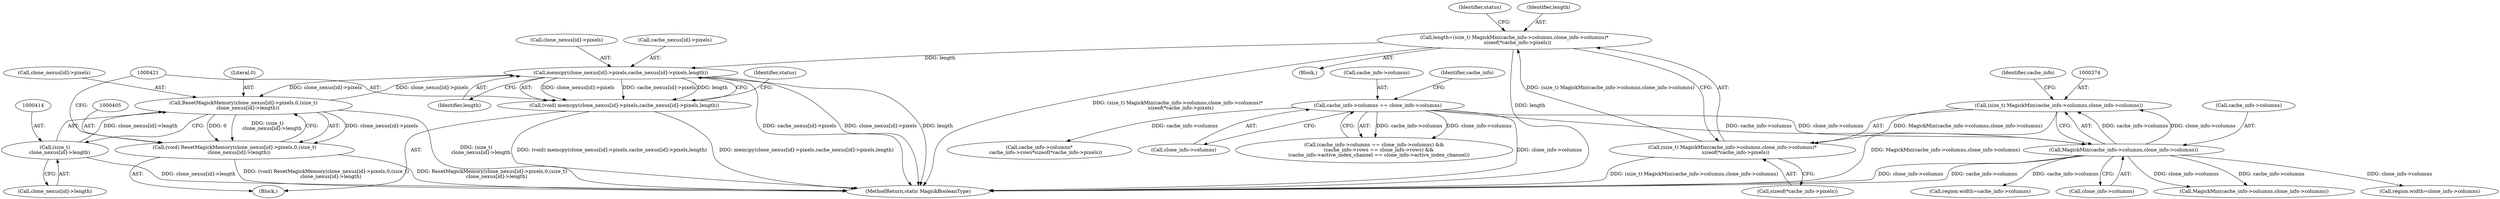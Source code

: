 digraph "0_ImageMagick_a54fe0e8600eaf3dc6fe717d3c0398001507f723@API" {
"1000422" [label="(Call,memcpy(clone_nexus[id]->pixels,cache_nexus[id]->pixels,length))"];
"1000406" [label="(Call,ResetMagickMemory(clone_nexus[id]->pixels,0,(size_t)\n      clone_nexus[id]->length))"];
"1000422" [label="(Call,memcpy(clone_nexus[id]->pixels,cache_nexus[id]->pixels,length))"];
"1000270" [label="(Call,length=(size_t) MagickMin(cache_info->columns,clone_info->columns)*\n    sizeof(*cache_info->pixels))"];
"1000272" [label="(Call,(size_t) MagickMin(cache_info->columns,clone_info->columns)*\n    sizeof(*cache_info->pixels))"];
"1000273" [label="(Call,(size_t) MagickMin(cache_info->columns,clone_info->columns))"];
"1000275" [label="(Call,MagickMin(cache_info->columns,clone_info->columns))"];
"1000166" [label="(Call,cache_info->columns == clone_info->columns)"];
"1000413" [label="(Call,(size_t)\n      clone_nexus[id]->length)"];
"1000404" [label="(Call,(void) ResetMagickMemory(clone_nexus[id]->pixels,0,(size_t)\n      clone_nexus[id]->length))"];
"1000420" [label="(Call,(void) memcpy(clone_nexus[id]->pixels,cache_nexus[id]->pixels,length))"];
"1000285" [label="(Identifier,cache_info)"];
"1000415" [label="(Call,clone_nexus[id]->length)"];
"1000412" [label="(Literal,0)"];
"1000170" [label="(Call,clone_info->columns)"];
"1000435" [label="(Identifier,status)"];
"1000166" [label="(Call,cache_info->columns == clone_info->columns)"];
"1000288" [label="(Identifier,status)"];
"1000282" [label="(Call,sizeof(*cache_info->pixels))"];
"1000460" [label="(Call,MagickMin(cache_info->columns,clone_info->columns))"];
"1000273" [label="(Call,(size_t) MagickMin(cache_info->columns,clone_info->columns))"];
"1000276" [label="(Call,cache_info->columns)"];
"1000107" [label="(Block,)"];
"1000407" [label="(Call,clone_nexus[id]->pixels)"];
"1000655" [label="(MethodReturn,static MagickBooleanType)"];
"1000270" [label="(Call,length=(size_t) MagickMin(cache_info->columns,clone_info->columns)*\n    sizeof(*cache_info->pixels))"];
"1000423" [label="(Call,clone_nexus[id]->pixels)"];
"1000275" [label="(Call,MagickMin(cache_info->columns,clone_info->columns))"];
"1000324" [label="(Call,region.width=cache_info->columns)"];
"1000404" [label="(Call,(void) ResetMagickMemory(clone_nexus[id]->pixels,0,(size_t)\n      clone_nexus[id]->length))"];
"1000303" [label="(Block,)"];
"1000271" [label="(Identifier,length)"];
"1000279" [label="(Call,clone_info->columns)"];
"1000198" [label="(Call,cache_info->columns*\n        cache_info->rows*sizeof(*cache_info->pixels))"];
"1000433" [label="(Identifier,length)"];
"1000176" [label="(Identifier,cache_info)"];
"1000272" [label="(Call,(size_t) MagickMin(cache_info->columns,clone_info->columns)*\n    sizeof(*cache_info->pixels))"];
"1000165" [label="(Call,(cache_info->columns == clone_info->columns) &&\n      (cache_info->rows == clone_info->rows) &&\n      (cache_info->active_index_channel == clone_info->active_index_channel))"];
"1000413" [label="(Call,(size_t)\n      clone_nexus[id]->length)"];
"1000406" [label="(Call,ResetMagickMemory(clone_nexus[id]->pixels,0,(size_t)\n      clone_nexus[id]->length))"];
"1000420" [label="(Call,(void) memcpy(clone_nexus[id]->pixels,cache_nexus[id]->pixels,length))"];
"1000378" [label="(Call,region.width=clone_info->columns)"];
"1000422" [label="(Call,memcpy(clone_nexus[id]->pixels,cache_nexus[id]->pixels,length))"];
"1000167" [label="(Call,cache_info->columns)"];
"1000428" [label="(Call,cache_nexus[id]->pixels)"];
"1000422" -> "1000420"  [label="AST: "];
"1000422" -> "1000433"  [label="CFG: "];
"1000423" -> "1000422"  [label="AST: "];
"1000428" -> "1000422"  [label="AST: "];
"1000433" -> "1000422"  [label="AST: "];
"1000420" -> "1000422"  [label="CFG: "];
"1000422" -> "1000655"  [label="DDG: cache_nexus[id]->pixels"];
"1000422" -> "1000655"  [label="DDG: clone_nexus[id]->pixels"];
"1000422" -> "1000655"  [label="DDG: length"];
"1000422" -> "1000406"  [label="DDG: clone_nexus[id]->pixels"];
"1000422" -> "1000420"  [label="DDG: clone_nexus[id]->pixels"];
"1000422" -> "1000420"  [label="DDG: cache_nexus[id]->pixels"];
"1000422" -> "1000420"  [label="DDG: length"];
"1000406" -> "1000422"  [label="DDG: clone_nexus[id]->pixels"];
"1000270" -> "1000422"  [label="DDG: length"];
"1000406" -> "1000404"  [label="AST: "];
"1000406" -> "1000413"  [label="CFG: "];
"1000407" -> "1000406"  [label="AST: "];
"1000412" -> "1000406"  [label="AST: "];
"1000413" -> "1000406"  [label="AST: "];
"1000404" -> "1000406"  [label="CFG: "];
"1000406" -> "1000655"  [label="DDG: (size_t)\n      clone_nexus[id]->length"];
"1000406" -> "1000404"  [label="DDG: clone_nexus[id]->pixels"];
"1000406" -> "1000404"  [label="DDG: 0"];
"1000406" -> "1000404"  [label="DDG: (size_t)\n      clone_nexus[id]->length"];
"1000413" -> "1000406"  [label="DDG: clone_nexus[id]->length"];
"1000270" -> "1000107"  [label="AST: "];
"1000270" -> "1000272"  [label="CFG: "];
"1000271" -> "1000270"  [label="AST: "];
"1000272" -> "1000270"  [label="AST: "];
"1000288" -> "1000270"  [label="CFG: "];
"1000270" -> "1000655"  [label="DDG: (size_t) MagickMin(cache_info->columns,clone_info->columns)*\n    sizeof(*cache_info->pixels)"];
"1000270" -> "1000655"  [label="DDG: length"];
"1000272" -> "1000270"  [label="DDG: (size_t) MagickMin(cache_info->columns,clone_info->columns)"];
"1000272" -> "1000282"  [label="CFG: "];
"1000273" -> "1000272"  [label="AST: "];
"1000282" -> "1000272"  [label="AST: "];
"1000272" -> "1000655"  [label="DDG: (size_t) MagickMin(cache_info->columns,clone_info->columns)"];
"1000273" -> "1000272"  [label="DDG: MagickMin(cache_info->columns,clone_info->columns)"];
"1000273" -> "1000275"  [label="CFG: "];
"1000274" -> "1000273"  [label="AST: "];
"1000275" -> "1000273"  [label="AST: "];
"1000285" -> "1000273"  [label="CFG: "];
"1000273" -> "1000655"  [label="DDG: MagickMin(cache_info->columns,clone_info->columns)"];
"1000275" -> "1000273"  [label="DDG: cache_info->columns"];
"1000275" -> "1000273"  [label="DDG: clone_info->columns"];
"1000275" -> "1000279"  [label="CFG: "];
"1000276" -> "1000275"  [label="AST: "];
"1000279" -> "1000275"  [label="AST: "];
"1000275" -> "1000655"  [label="DDG: cache_info->columns"];
"1000275" -> "1000655"  [label="DDG: clone_info->columns"];
"1000166" -> "1000275"  [label="DDG: cache_info->columns"];
"1000166" -> "1000275"  [label="DDG: clone_info->columns"];
"1000275" -> "1000324"  [label="DDG: cache_info->columns"];
"1000275" -> "1000378"  [label="DDG: clone_info->columns"];
"1000275" -> "1000460"  [label="DDG: cache_info->columns"];
"1000275" -> "1000460"  [label="DDG: clone_info->columns"];
"1000166" -> "1000165"  [label="AST: "];
"1000166" -> "1000170"  [label="CFG: "];
"1000167" -> "1000166"  [label="AST: "];
"1000170" -> "1000166"  [label="AST: "];
"1000176" -> "1000166"  [label="CFG: "];
"1000165" -> "1000166"  [label="CFG: "];
"1000166" -> "1000655"  [label="DDG: clone_info->columns"];
"1000166" -> "1000165"  [label="DDG: cache_info->columns"];
"1000166" -> "1000165"  [label="DDG: clone_info->columns"];
"1000166" -> "1000198"  [label="DDG: cache_info->columns"];
"1000413" -> "1000415"  [label="CFG: "];
"1000414" -> "1000413"  [label="AST: "];
"1000415" -> "1000413"  [label="AST: "];
"1000413" -> "1000655"  [label="DDG: clone_nexus[id]->length"];
"1000404" -> "1000303"  [label="AST: "];
"1000405" -> "1000404"  [label="AST: "];
"1000421" -> "1000404"  [label="CFG: "];
"1000404" -> "1000655"  [label="DDG: (void) ResetMagickMemory(clone_nexus[id]->pixels,0,(size_t)\n      clone_nexus[id]->length)"];
"1000404" -> "1000655"  [label="DDG: ResetMagickMemory(clone_nexus[id]->pixels,0,(size_t)\n      clone_nexus[id]->length)"];
"1000420" -> "1000303"  [label="AST: "];
"1000421" -> "1000420"  [label="AST: "];
"1000435" -> "1000420"  [label="CFG: "];
"1000420" -> "1000655"  [label="DDG: (void) memcpy(clone_nexus[id]->pixels,cache_nexus[id]->pixels,length)"];
"1000420" -> "1000655"  [label="DDG: memcpy(clone_nexus[id]->pixels,cache_nexus[id]->pixels,length)"];
}
